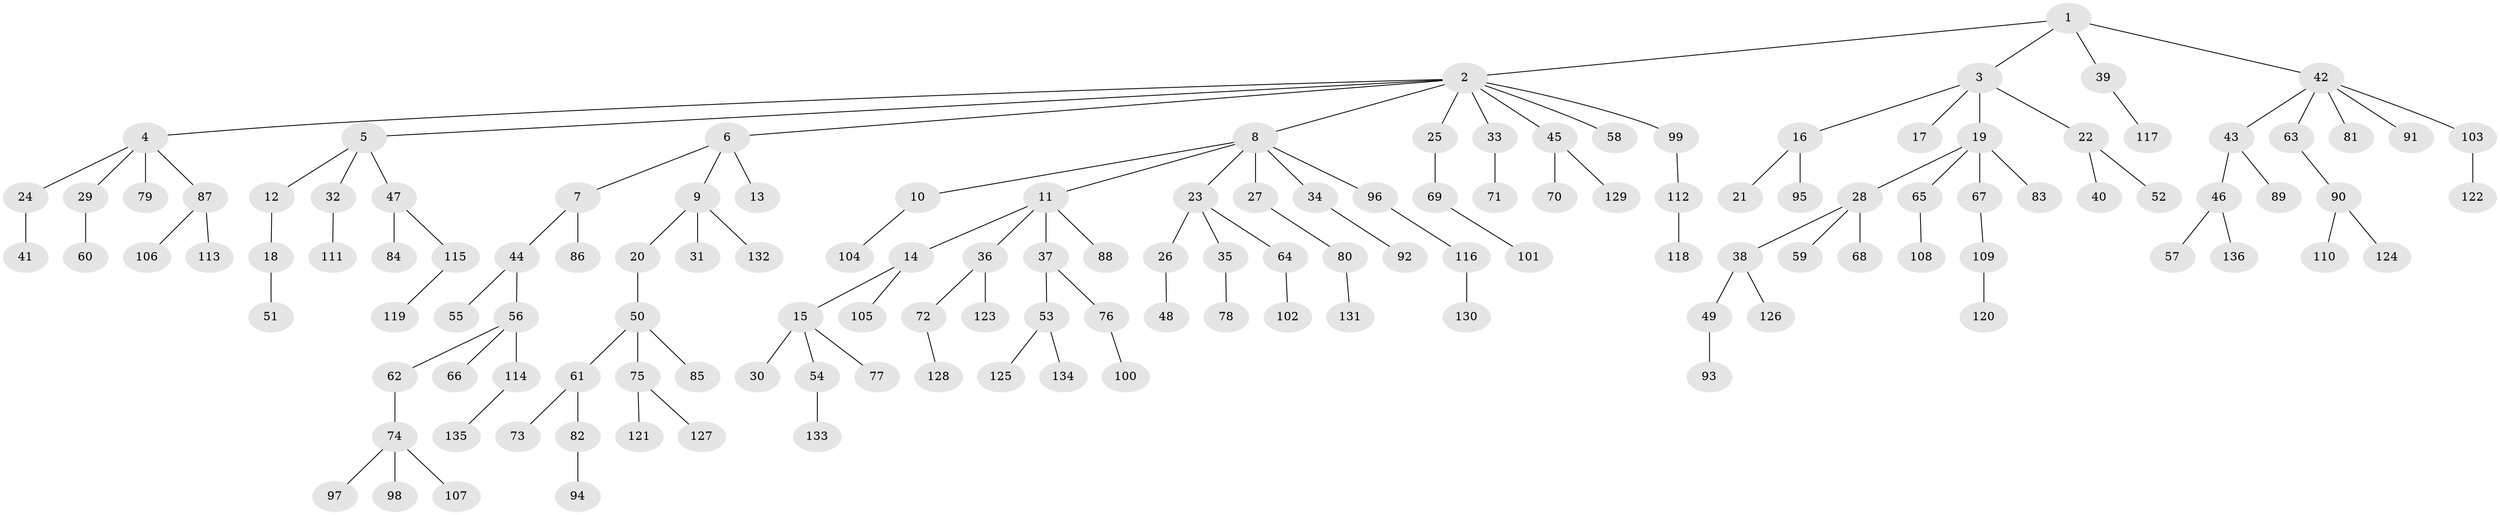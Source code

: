 // coarse degree distribution, {4: 0.11956521739130435, 11: 0.010869565217391304, 6: 0.021739130434782608, 7: 0.010869565217391304, 3: 0.05434782608695652, 1: 0.5869565217391305, 2: 0.18478260869565216, 5: 0.010869565217391304}
// Generated by graph-tools (version 1.1) at 2025/42/03/06/25 10:42:04]
// undirected, 136 vertices, 135 edges
graph export_dot {
graph [start="1"]
  node [color=gray90,style=filled];
  1;
  2;
  3;
  4;
  5;
  6;
  7;
  8;
  9;
  10;
  11;
  12;
  13;
  14;
  15;
  16;
  17;
  18;
  19;
  20;
  21;
  22;
  23;
  24;
  25;
  26;
  27;
  28;
  29;
  30;
  31;
  32;
  33;
  34;
  35;
  36;
  37;
  38;
  39;
  40;
  41;
  42;
  43;
  44;
  45;
  46;
  47;
  48;
  49;
  50;
  51;
  52;
  53;
  54;
  55;
  56;
  57;
  58;
  59;
  60;
  61;
  62;
  63;
  64;
  65;
  66;
  67;
  68;
  69;
  70;
  71;
  72;
  73;
  74;
  75;
  76;
  77;
  78;
  79;
  80;
  81;
  82;
  83;
  84;
  85;
  86;
  87;
  88;
  89;
  90;
  91;
  92;
  93;
  94;
  95;
  96;
  97;
  98;
  99;
  100;
  101;
  102;
  103;
  104;
  105;
  106;
  107;
  108;
  109;
  110;
  111;
  112;
  113;
  114;
  115;
  116;
  117;
  118;
  119;
  120;
  121;
  122;
  123;
  124;
  125;
  126;
  127;
  128;
  129;
  130;
  131;
  132;
  133;
  134;
  135;
  136;
  1 -- 2;
  1 -- 3;
  1 -- 39;
  1 -- 42;
  2 -- 4;
  2 -- 5;
  2 -- 6;
  2 -- 8;
  2 -- 25;
  2 -- 33;
  2 -- 45;
  2 -- 58;
  2 -- 99;
  3 -- 16;
  3 -- 17;
  3 -- 19;
  3 -- 22;
  4 -- 24;
  4 -- 29;
  4 -- 79;
  4 -- 87;
  5 -- 12;
  5 -- 32;
  5 -- 47;
  6 -- 7;
  6 -- 9;
  6 -- 13;
  7 -- 44;
  7 -- 86;
  8 -- 10;
  8 -- 11;
  8 -- 23;
  8 -- 27;
  8 -- 34;
  8 -- 96;
  9 -- 20;
  9 -- 31;
  9 -- 132;
  10 -- 104;
  11 -- 14;
  11 -- 36;
  11 -- 37;
  11 -- 88;
  12 -- 18;
  14 -- 15;
  14 -- 105;
  15 -- 30;
  15 -- 54;
  15 -- 77;
  16 -- 21;
  16 -- 95;
  18 -- 51;
  19 -- 28;
  19 -- 65;
  19 -- 67;
  19 -- 83;
  20 -- 50;
  22 -- 40;
  22 -- 52;
  23 -- 26;
  23 -- 35;
  23 -- 64;
  24 -- 41;
  25 -- 69;
  26 -- 48;
  27 -- 80;
  28 -- 38;
  28 -- 59;
  28 -- 68;
  29 -- 60;
  32 -- 111;
  33 -- 71;
  34 -- 92;
  35 -- 78;
  36 -- 72;
  36 -- 123;
  37 -- 53;
  37 -- 76;
  38 -- 49;
  38 -- 126;
  39 -- 117;
  42 -- 43;
  42 -- 63;
  42 -- 81;
  42 -- 91;
  42 -- 103;
  43 -- 46;
  43 -- 89;
  44 -- 55;
  44 -- 56;
  45 -- 70;
  45 -- 129;
  46 -- 57;
  46 -- 136;
  47 -- 84;
  47 -- 115;
  49 -- 93;
  50 -- 61;
  50 -- 75;
  50 -- 85;
  53 -- 125;
  53 -- 134;
  54 -- 133;
  56 -- 62;
  56 -- 66;
  56 -- 114;
  61 -- 73;
  61 -- 82;
  62 -- 74;
  63 -- 90;
  64 -- 102;
  65 -- 108;
  67 -- 109;
  69 -- 101;
  72 -- 128;
  74 -- 97;
  74 -- 98;
  74 -- 107;
  75 -- 121;
  75 -- 127;
  76 -- 100;
  80 -- 131;
  82 -- 94;
  87 -- 106;
  87 -- 113;
  90 -- 110;
  90 -- 124;
  96 -- 116;
  99 -- 112;
  103 -- 122;
  109 -- 120;
  112 -- 118;
  114 -- 135;
  115 -- 119;
  116 -- 130;
}
